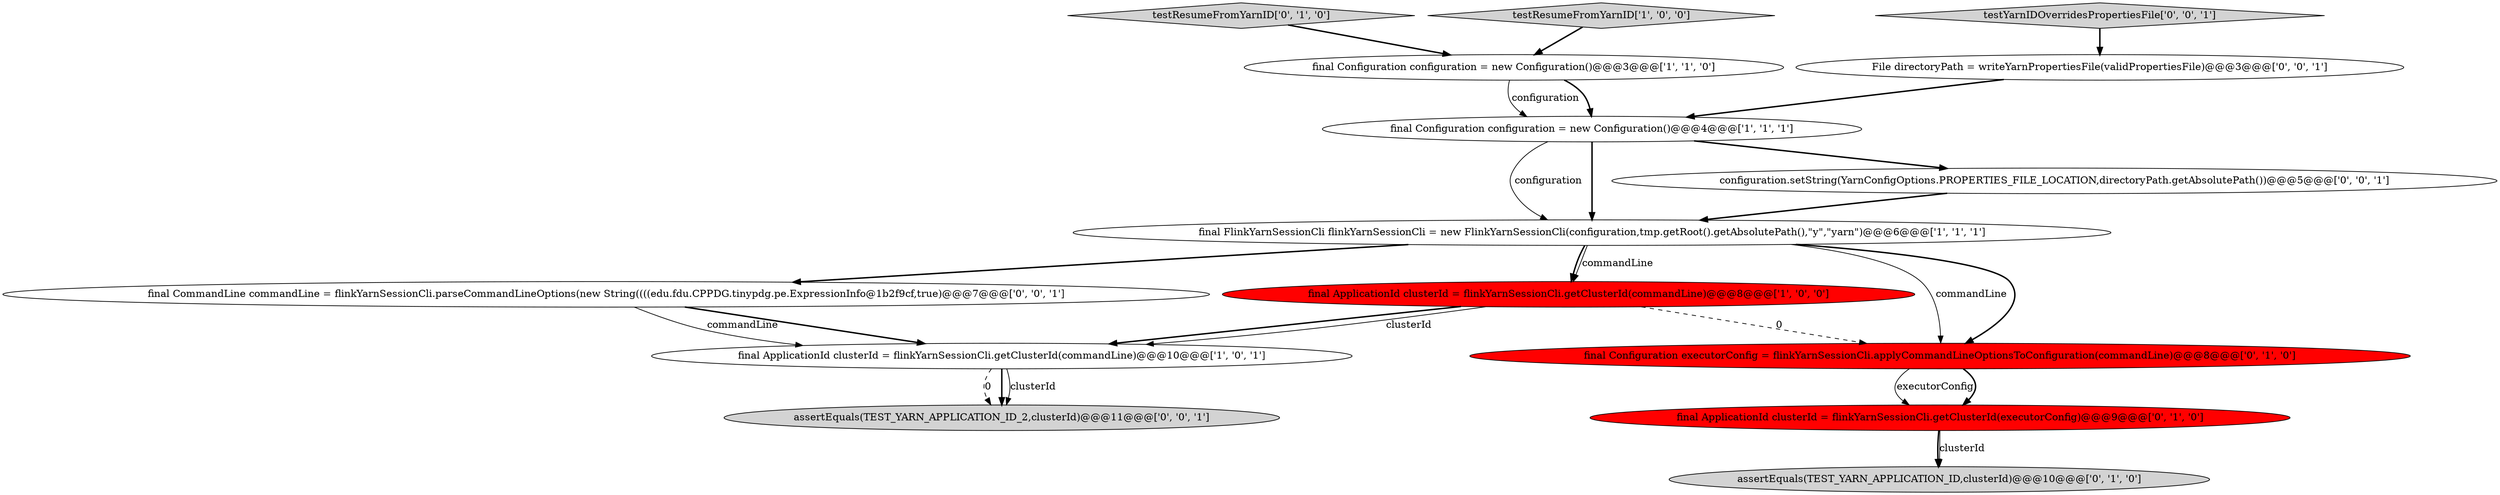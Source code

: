 digraph {
8 [style = filled, label = "testResumeFromYarnID['0', '1', '0']", fillcolor = lightgray, shape = diamond image = "AAA0AAABBB2BBB"];
13 [style = filled, label = "testYarnIDOverridesPropertiesFile['0', '0', '1']", fillcolor = lightgray, shape = diamond image = "AAA0AAABBB3BBB"];
11 [style = filled, label = "final CommandLine commandLine = flinkYarnSessionCli.parseCommandLineOptions(new String((((edu.fdu.CPPDG.tinypdg.pe.ExpressionInfo@1b2f9cf,true)@@@7@@@['0', '0', '1']", fillcolor = white, shape = ellipse image = "AAA0AAABBB3BBB"];
4 [style = filled, label = "final Configuration configuration = new Configuration()@@@4@@@['1', '1', '1']", fillcolor = white, shape = ellipse image = "AAA0AAABBB1BBB"];
3 [style = filled, label = "testResumeFromYarnID['1', '0', '0']", fillcolor = lightgray, shape = diamond image = "AAA0AAABBB1BBB"];
0 [style = filled, label = "final Configuration configuration = new Configuration()@@@3@@@['1', '1', '0']", fillcolor = white, shape = ellipse image = "AAA0AAABBB1BBB"];
2 [style = filled, label = "final FlinkYarnSessionCli flinkYarnSessionCli = new FlinkYarnSessionCli(configuration,tmp.getRoot().getAbsolutePath(),\"y\",\"yarn\")@@@6@@@['1', '1', '1']", fillcolor = white, shape = ellipse image = "AAA0AAABBB1BBB"];
6 [style = filled, label = "assertEquals(TEST_YARN_APPLICATION_ID,clusterId)@@@10@@@['0', '1', '0']", fillcolor = lightgray, shape = ellipse image = "AAA0AAABBB2BBB"];
7 [style = filled, label = "final ApplicationId clusterId = flinkYarnSessionCli.getClusterId(executorConfig)@@@9@@@['0', '1', '0']", fillcolor = red, shape = ellipse image = "AAA1AAABBB2BBB"];
14 [style = filled, label = "File directoryPath = writeYarnPropertiesFile(validPropertiesFile)@@@3@@@['0', '0', '1']", fillcolor = white, shape = ellipse image = "AAA0AAABBB3BBB"];
12 [style = filled, label = "assertEquals(TEST_YARN_APPLICATION_ID_2,clusterId)@@@11@@@['0', '0', '1']", fillcolor = lightgray, shape = ellipse image = "AAA0AAABBB3BBB"];
10 [style = filled, label = "configuration.setString(YarnConfigOptions.PROPERTIES_FILE_LOCATION,directoryPath.getAbsolutePath())@@@5@@@['0', '0', '1']", fillcolor = white, shape = ellipse image = "AAA0AAABBB3BBB"];
1 [style = filled, label = "final ApplicationId clusterId = flinkYarnSessionCli.getClusterId(commandLine)@@@10@@@['1', '0', '1']", fillcolor = white, shape = ellipse image = "AAA0AAABBB1BBB"];
5 [style = filled, label = "final ApplicationId clusterId = flinkYarnSessionCli.getClusterId(commandLine)@@@8@@@['1', '0', '0']", fillcolor = red, shape = ellipse image = "AAA1AAABBB1BBB"];
9 [style = filled, label = "final Configuration executorConfig = flinkYarnSessionCli.applyCommandLineOptionsToConfiguration(commandLine)@@@8@@@['0', '1', '0']", fillcolor = red, shape = ellipse image = "AAA1AAABBB2BBB"];
4->10 [style = bold, label=""];
2->5 [style = solid, label="commandLine"];
2->9 [style = solid, label="commandLine"];
11->1 [style = bold, label=""];
9->7 [style = solid, label="executorConfig"];
4->2 [style = solid, label="configuration"];
5->9 [style = dashed, label="0"];
4->2 [style = bold, label=""];
2->9 [style = bold, label=""];
9->7 [style = bold, label=""];
1->12 [style = solid, label="clusterId"];
3->0 [style = bold, label=""];
8->0 [style = bold, label=""];
1->12 [style = dashed, label="0"];
5->1 [style = bold, label=""];
0->4 [style = bold, label=""];
7->6 [style = bold, label=""];
5->1 [style = solid, label="clusterId"];
1->12 [style = bold, label=""];
0->4 [style = solid, label="configuration"];
7->6 [style = solid, label="clusterId"];
10->2 [style = bold, label=""];
11->1 [style = solid, label="commandLine"];
13->14 [style = bold, label=""];
2->11 [style = bold, label=""];
2->5 [style = bold, label=""];
14->4 [style = bold, label=""];
}
